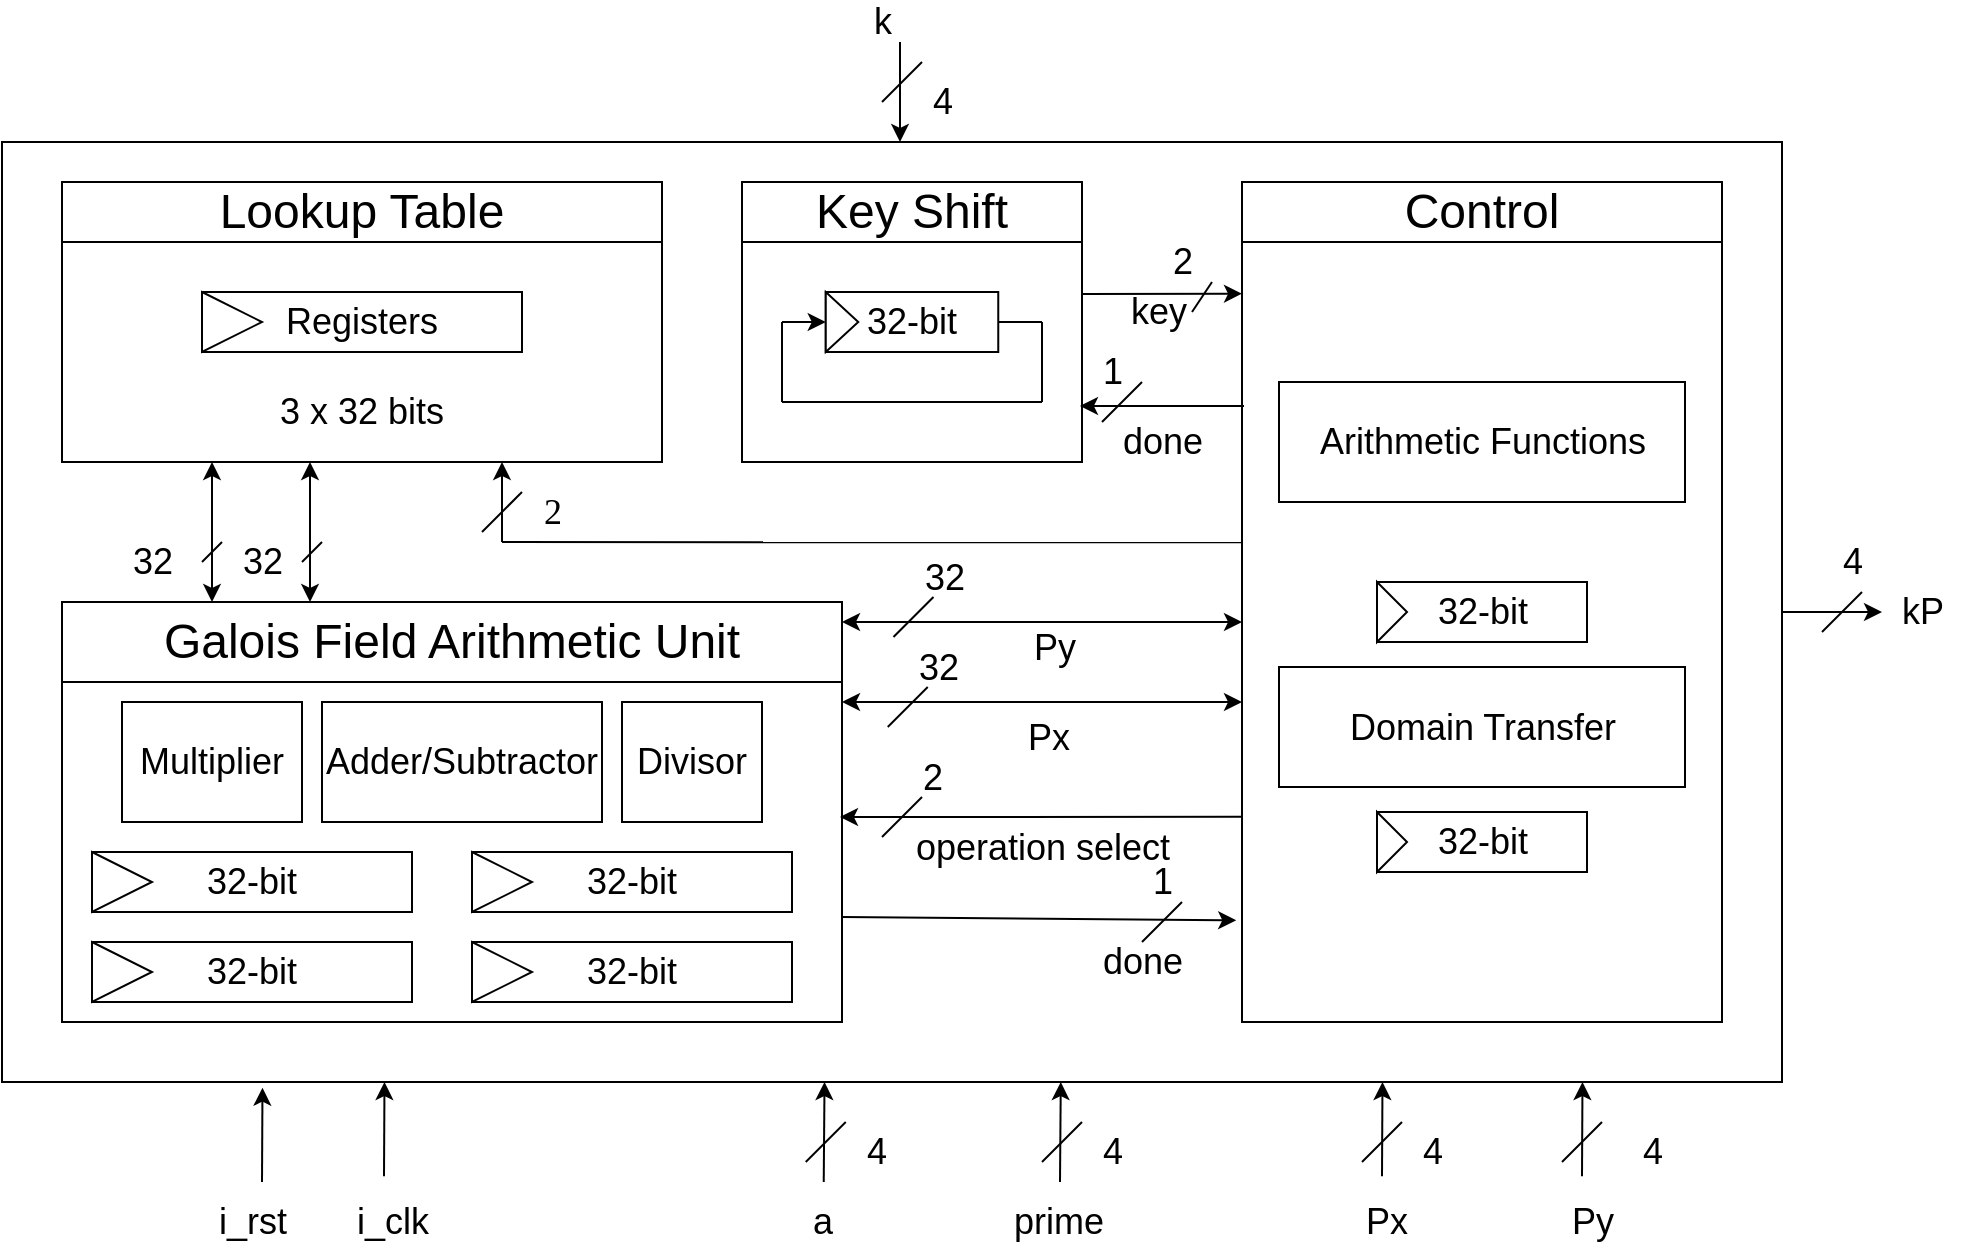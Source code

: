 <mxfile version="13.3.0" type="device"><diagram id="wRba0_zZsIvv3RhCw1UB" name="Page-1"><mxGraphModel dx="1346" dy="634" grid="1" gridSize="10" guides="1" tooltips="1" connect="1" arrows="1" fold="1" page="1" pageScale="1" pageWidth="2339" pageHeight="3300" math="0" shadow="0"><root><mxCell id="0"/><mxCell id="1" parent="0"/><mxCell id="ORMjDHlixsCwuyyK_Du8-16" value="&lt;br/&gt;&lt;br/&gt;&lt;br/&gt;&lt;br/&gt;&lt;br/&gt;&lt;br/&gt;&lt;br/&gt;&lt;br/&gt;&lt;div style=&quot;line-height: 90% ; margin-top: 12.0pt ; margin-bottom: 2.0pt ; margin-left: 0.1in ; text-indent: -0.1in ; text-align: left ; direction: ltr ; unicode-bidi: embed ; word-break: normal&quot;&gt;&lt;span style=&quot;font-size: 20.0pt&quot;&gt;&lt;span style=&quot;font-family: &amp;#34;calibri&amp;#34; ; font-size: 100%&quot;&gt;&amp;nbsp;&lt;/span&gt;&lt;/span&gt;&lt;/div&gt;&lt;br/&gt;&lt;br/&gt;" style="rounded=0;whiteSpace=wrap;html=1;" parent="1" vertex="1"><mxGeometry x="280" y="200" width="890" height="470" as="geometry"/></mxCell><mxCell id="e6HzPvVP7yEm83s1P_3E-2" value="" style="rounded=0;whiteSpace=wrap;html=1;" parent="1" vertex="1"><mxGeometry x="310" y="220" width="300" height="140" as="geometry"/></mxCell><mxCell id="e6HzPvVP7yEm83s1P_3E-4" value="&lt;font style=&quot;font-size: 24px&quot;&gt;Lookup Table&lt;/font&gt;" style="rounded=0;whiteSpace=wrap;html=1;fillColor=#FFFFFF;" parent="1" vertex="1"><mxGeometry x="310" y="220" width="300" height="30" as="geometry"/></mxCell><mxCell id="e6HzPvVP7yEm83s1P_3E-6" value="&lt;font style=&quot;font-size: 18px&quot;&gt;Registers&lt;/font&gt;" style="rounded=0;whiteSpace=wrap;html=1;" parent="1" vertex="1"><mxGeometry x="380" y="275" width="160" height="30" as="geometry"/></mxCell><mxCell id="e6HzPvVP7yEm83s1P_3E-5" value="" style="triangle;whiteSpace=wrap;html=1;" parent="1" vertex="1"><mxGeometry x="380" y="275" width="30" height="30" as="geometry"/></mxCell><mxCell id="e6HzPvVP7yEm83s1P_3E-8" value="&lt;font style=&quot;font-size: 18px&quot;&gt;3 x 32 bits&lt;/font&gt;" style="rounded=0;whiteSpace=wrap;html=1;strokeColor=none;" parent="1" vertex="1"><mxGeometry x="400" y="320" width="120" height="30" as="geometry"/></mxCell><mxCell id="e6HzPvVP7yEm83s1P_3E-9" value="" style="rounded=0;whiteSpace=wrap;html=1;strokeColor=#000000;" parent="1" vertex="1"><mxGeometry x="310" y="430" width="390" height="210" as="geometry"/></mxCell><mxCell id="e6HzPvVP7yEm83s1P_3E-10" value="&lt;font style=&quot;font-size: 24px&quot;&gt;Galois Field Arithmetic Unit&lt;/font&gt;" style="rounded=0;whiteSpace=wrap;html=1;strokeColor=#000000;fillColor=#FFFFFF;" parent="1" vertex="1"><mxGeometry x="310" y="430" width="390" height="40" as="geometry"/></mxCell><mxCell id="e6HzPvVP7yEm83s1P_3E-11" value="&lt;font style=&quot;font-size: 18px&quot;&gt;Adder/Subtractor&lt;/font&gt;" style="rounded=0;whiteSpace=wrap;html=1;strokeColor=#000000;" parent="1" vertex="1"><mxGeometry x="440" y="480" width="140" height="60" as="geometry"/></mxCell><mxCell id="e6HzPvVP7yEm83s1P_3E-12" value="&lt;font style=&quot;font-size: 18px&quot;&gt;Divisor&lt;/font&gt;" style="rounded=0;whiteSpace=wrap;html=1;strokeColor=#000000;" parent="1" vertex="1"><mxGeometry x="590" y="480" width="70" height="60" as="geometry"/></mxCell><mxCell id="e6HzPvVP7yEm83s1P_3E-13" value="&lt;font style=&quot;font-size: 18px&quot;&gt;Multiplier&lt;/font&gt;" style="rounded=0;whiteSpace=wrap;html=1;strokeColor=#000000;" parent="1" vertex="1"><mxGeometry x="340" y="480" width="90" height="60" as="geometry"/></mxCell><mxCell id="e6HzPvVP7yEm83s1P_3E-14" value="" style="rounded=0;whiteSpace=wrap;html=1;strokeColor=#000000;" parent="1" vertex="1"><mxGeometry x="900" y="220" width="240" height="420" as="geometry"/></mxCell><mxCell id="e6HzPvVP7yEm83s1P_3E-15" value="&lt;font style=&quot;font-size: 24px&quot;&gt;Control&lt;/font&gt;" style="rounded=0;whiteSpace=wrap;html=1;strokeColor=#000000;fillColor=#FFFFFF;" parent="1" vertex="1"><mxGeometry x="900" y="220" width="240" height="30" as="geometry"/></mxCell><mxCell id="e6HzPvVP7yEm83s1P_3E-16" value="&lt;font style=&quot;font-size: 18px&quot;&gt;Arithmetic Functions&lt;/font&gt;" style="rounded=0;whiteSpace=wrap;html=1;strokeColor=#000000;" parent="1" vertex="1"><mxGeometry x="918.5" y="320" width="203" height="60" as="geometry"/></mxCell><mxCell id="e6HzPvVP7yEm83s1P_3E-17" value="&lt;font style=&quot;font-size: 18px&quot;&gt;Domain Transfer&lt;/font&gt;" style="rounded=0;whiteSpace=wrap;html=1;strokeColor=#000000;" parent="1" vertex="1"><mxGeometry x="918.5" y="462.5" width="203" height="60" as="geometry"/></mxCell><mxCell id="e6HzPvVP7yEm83s1P_3E-18" value="" style="rounded=0;whiteSpace=wrap;html=1;strokeColor=#000000;" parent="1" vertex="1"><mxGeometry x="650" y="220" width="170" height="140" as="geometry"/></mxCell><mxCell id="e6HzPvVP7yEm83s1P_3E-19" value="&lt;font style=&quot;font-size: 24px&quot;&gt;Key Shift&lt;/font&gt;" style="rounded=0;whiteSpace=wrap;html=1;strokeColor=#000000;fillColor=#FFFFFF;" parent="1" vertex="1"><mxGeometry x="650" y="220" width="170" height="30" as="geometry"/></mxCell><mxCell id="e6HzPvVP7yEm83s1P_3E-20" value="&lt;font style=&quot;font-size: 18px&quot;&gt;32-bit&lt;/font&gt;" style="rounded=0;whiteSpace=wrap;html=1;" parent="1" vertex="1"><mxGeometry x="691.88" y="275" width="86.25" height="30" as="geometry"/></mxCell><mxCell id="e6HzPvVP7yEm83s1P_3E-21" value="" style="triangle;whiteSpace=wrap;html=1;" parent="1" vertex="1"><mxGeometry x="691.88" y="275" width="16.25" height="30" as="geometry"/></mxCell><mxCell id="e6HzPvVP7yEm83s1P_3E-22" value="" style="endArrow=none;html=1;exitX=1;exitY=0.5;exitDx=0;exitDy=0;" parent="1" source="e6HzPvVP7yEm83s1P_3E-20" edge="1"><mxGeometry width="50" height="50" relative="1" as="geometry"><mxPoint x="680" y="490" as="sourcePoint"/><mxPoint x="800" y="290" as="targetPoint"/></mxGeometry></mxCell><mxCell id="e6HzPvVP7yEm83s1P_3E-23" value="" style="endArrow=none;html=1;" parent="1" edge="1"><mxGeometry width="50" height="50" relative="1" as="geometry"><mxPoint x="800" y="290" as="sourcePoint"/><mxPoint x="800" y="330" as="targetPoint"/></mxGeometry></mxCell><mxCell id="e6HzPvVP7yEm83s1P_3E-24" value="" style="endArrow=none;html=1;" parent="1" edge="1"><mxGeometry width="50" height="50" relative="1" as="geometry"><mxPoint x="670" y="330" as="sourcePoint"/><mxPoint x="800" y="330" as="targetPoint"/></mxGeometry></mxCell><mxCell id="e6HzPvVP7yEm83s1P_3E-25" value="" style="endArrow=none;html=1;" parent="1" edge="1"><mxGeometry width="50" height="50" relative="1" as="geometry"><mxPoint x="670" y="290" as="sourcePoint"/><mxPoint x="670" y="330" as="targetPoint"/></mxGeometry></mxCell><mxCell id="e6HzPvVP7yEm83s1P_3E-26" value="" style="endArrow=classic;html=1;entryX=0;entryY=0.5;entryDx=0;entryDy=0;" parent="1" target="e6HzPvVP7yEm83s1P_3E-21" edge="1"><mxGeometry width="50" height="50" relative="1" as="geometry"><mxPoint x="670" y="290" as="sourcePoint"/><mxPoint x="730" y="440" as="targetPoint"/></mxGeometry></mxCell><mxCell id="e6HzPvVP7yEm83s1P_3E-31" value="" style="endArrow=none;html=1;" parent="1" edge="1"><mxGeometry width="50" height="50" relative="1" as="geometry"><mxPoint x="380" y="410" as="sourcePoint"/><mxPoint x="390" y="400" as="targetPoint"/></mxGeometry></mxCell><mxCell id="e6HzPvVP7yEm83s1P_3E-32" value="" style="endArrow=none;html=1;" parent="1" edge="1"><mxGeometry width="50" height="50" relative="1" as="geometry"><mxPoint x="430" y="410" as="sourcePoint"/><mxPoint x="440" y="400" as="targetPoint"/></mxGeometry></mxCell><mxCell id="e6HzPvVP7yEm83s1P_3E-33" value="&lt;font style=&quot;font-size: 18px&quot;&gt;32&lt;/font&gt;" style="text;html=1;align=center;verticalAlign=middle;resizable=0;points=[];autosize=1;" parent="1" vertex="1"><mxGeometry x="335" y="400" width="40" height="20" as="geometry"/></mxCell><mxCell id="e6HzPvVP7yEm83s1P_3E-34" value="&lt;font style=&quot;font-size: 18px&quot;&gt;32&lt;/font&gt;" style="text;html=1;align=center;verticalAlign=middle;resizable=0;points=[];autosize=1;" parent="1" vertex="1"><mxGeometry x="390" y="400" width="40" height="20" as="geometry"/></mxCell><mxCell id="e6HzPvVP7yEm83s1P_3E-35" value="" style="endArrow=classic;html=1;" parent="1" edge="1"><mxGeometry width="50" height="50" relative="1" as="geometry"><mxPoint x="530" y="400" as="sourcePoint"/><mxPoint x="530" y="360" as="targetPoint"/></mxGeometry></mxCell><mxCell id="e6HzPvVP7yEm83s1P_3E-36" value="" style="endArrow=classic;startArrow=classic;html=1;entryX=0.25;entryY=1;entryDx=0;entryDy=0;" parent="1" target="e6HzPvVP7yEm83s1P_3E-2" edge="1"><mxGeometry width="50" height="50" relative="1" as="geometry"><mxPoint x="385" y="430" as="sourcePoint"/><mxPoint x="730" y="440" as="targetPoint"/></mxGeometry></mxCell><mxCell id="e6HzPvVP7yEm83s1P_3E-37" value="" style="endArrow=classic;startArrow=classic;html=1;entryX=0.25;entryY=1;entryDx=0;entryDy=0;" parent="1" edge="1"><mxGeometry width="50" height="50" relative="1" as="geometry"><mxPoint x="434" y="430" as="sourcePoint"/><mxPoint x="434" y="360" as="targetPoint"/></mxGeometry></mxCell><mxCell id="e6HzPvVP7yEm83s1P_3E-43" value="" style="endArrow=none;html=1;" parent="1" edge="1"><mxGeometry width="50" height="50" relative="1" as="geometry"><mxPoint x="520" y="395" as="sourcePoint"/><mxPoint x="540" y="375" as="targetPoint"/></mxGeometry></mxCell><mxCell id="e6HzPvVP7yEm83s1P_3E-52" value="" style="endArrow=classic;html=1;exitX=0;exitY=0.714;exitDx=0;exitDy=0;exitPerimeter=0;" parent="1" edge="1"><mxGeometry width="50" height="50" relative="1" as="geometry"><mxPoint x="900" y="537.38" as="sourcePoint"/><mxPoint x="699" y="537.5" as="targetPoint"/></mxGeometry></mxCell><mxCell id="e6HzPvVP7yEm83s1P_3E-53" value="" style="endArrow=none;html=1;" parent="1" edge="1"><mxGeometry width="50" height="50" relative="1" as="geometry"><mxPoint x="720" y="547.5" as="sourcePoint"/><mxPoint x="740" y="527.5" as="targetPoint"/></mxGeometry></mxCell><mxCell id="e6HzPvVP7yEm83s1P_3E-54" value="&lt;font style=&quot;font-size: 18px&quot;&gt;2&lt;/font&gt;" style="text;html=1;align=center;verticalAlign=middle;resizable=0;points=[];autosize=1;" parent="1" vertex="1"><mxGeometry x="730" y="507.5" width="30" height="20" as="geometry"/></mxCell><mxCell id="e6HzPvVP7yEm83s1P_3E-59" value="" style="endArrow=classic;html=1;entryX=0;entryY=0.133;entryDx=0;entryDy=0;entryPerimeter=0;" parent="1" target="e6HzPvVP7yEm83s1P_3E-14" edge="1"><mxGeometry width="50" height="50" relative="1" as="geometry"><mxPoint x="820" y="276" as="sourcePoint"/><mxPoint x="850" y="276" as="targetPoint"/></mxGeometry></mxCell><mxCell id="e6HzPvVP7yEm83s1P_3E-60" value="" style="endArrow=none;html=1;" parent="1" edge="1"><mxGeometry width="50" height="50" relative="1" as="geometry"><mxPoint x="885" y="270" as="sourcePoint"/><mxPoint x="875" y="285" as="targetPoint"/></mxGeometry></mxCell><mxCell id="e6HzPvVP7yEm83s1P_3E-61" value="&lt;span style=&quot;font-size: 18px&quot;&gt;2&lt;/span&gt;" style="text;html=1;align=center;verticalAlign=middle;resizable=0;points=[];autosize=1;" parent="1" vertex="1"><mxGeometry x="855" y="250" width="30" height="20" as="geometry"/></mxCell><mxCell id="e6HzPvVP7yEm83s1P_3E-63" value="" style="endArrow=classic;html=1;" parent="1" edge="1"><mxGeometry width="50" height="50" relative="1" as="geometry"><mxPoint x="729" y="150" as="sourcePoint"/><mxPoint x="729" y="200" as="targetPoint"/></mxGeometry></mxCell><mxCell id="e6HzPvVP7yEm83s1P_3E-64" value="" style="endArrow=none;html=1;" parent="1" edge="1"><mxGeometry width="50" height="50" relative="1" as="geometry"><mxPoint x="720" y="180" as="sourcePoint"/><mxPoint x="740" y="160" as="targetPoint"/></mxGeometry></mxCell><mxCell id="e6HzPvVP7yEm83s1P_3E-65" value="&lt;font style=&quot;font-size: 18px&quot;&gt;4&lt;/font&gt;" style="text;html=1;align=center;verticalAlign=middle;resizable=0;points=[];autosize=1;" parent="1" vertex="1"><mxGeometry x="735" y="170" width="30" height="20" as="geometry"/></mxCell><mxCell id="e6HzPvVP7yEm83s1P_3E-66" value="&lt;font style=&quot;font-size: 18px&quot;&gt;k&lt;/font&gt;" style="text;html=1;align=center;verticalAlign=middle;resizable=0;points=[];autosize=1;" parent="1" vertex="1"><mxGeometry x="710" y="130" width="20" height="20" as="geometry"/></mxCell><mxCell id="e6HzPvVP7yEm83s1P_3E-67" value="" style="endArrow=classic;html=1;entryX=0.552;entryY=1.006;entryDx=0;entryDy=0;entryPerimeter=0;" parent="1" edge="1"><mxGeometry width="50" height="50" relative="1" as="geometry"><mxPoint x="410" y="720" as="sourcePoint"/><mxPoint x="410.24" y="672.82" as="targetPoint"/></mxGeometry></mxCell><mxCell id="e6HzPvVP7yEm83s1P_3E-69" value="" style="endArrow=classic;html=1;entryX=0.552;entryY=1.006;entryDx=0;entryDy=0;entryPerimeter=0;" parent="1" edge="1"><mxGeometry width="50" height="50" relative="1" as="geometry"><mxPoint x="471" y="717.18" as="sourcePoint"/><mxPoint x="471.24" y="670.0" as="targetPoint"/></mxGeometry></mxCell><mxCell id="e6HzPvVP7yEm83s1P_3E-70" value="" style="endArrow=classic;html=1;entryX=0.552;entryY=1.006;entryDx=0;entryDy=0;entryPerimeter=0;" parent="1" edge="1"><mxGeometry width="50" height="50" relative="1" as="geometry"><mxPoint x="970" y="717.18" as="sourcePoint"/><mxPoint x="970.24" y="670.0" as="targetPoint"/></mxGeometry></mxCell><mxCell id="e6HzPvVP7yEm83s1P_3E-71" value="" style="endArrow=classic;html=1;entryX=0.552;entryY=1.006;entryDx=0;entryDy=0;entryPerimeter=0;" parent="1" edge="1"><mxGeometry width="50" height="50" relative="1" as="geometry"><mxPoint x="1070" y="717.18" as="sourcePoint"/><mxPoint x="1070.24" y="670.0" as="targetPoint"/></mxGeometry></mxCell><mxCell id="e6HzPvVP7yEm83s1P_3E-72" value="&lt;font style=&quot;font-size: 18px&quot;&gt;i_rst&lt;/font&gt;" style="text;html=1;align=center;verticalAlign=middle;resizable=0;points=[];autosize=1;" parent="1" vertex="1"><mxGeometry x="380" y="730" width="50" height="20" as="geometry"/></mxCell><mxCell id="e6HzPvVP7yEm83s1P_3E-73" value="&lt;font style=&quot;font-size: 18px&quot;&gt;i_clk&lt;/font&gt;" style="text;html=1;align=center;verticalAlign=middle;resizable=0;points=[];autosize=1;" parent="1" vertex="1"><mxGeometry x="450" y="730" width="50" height="20" as="geometry"/></mxCell><mxCell id="e6HzPvVP7yEm83s1P_3E-75" value="&lt;font style=&quot;font-size: 18px&quot;&gt;Px&lt;/font&gt;" style="text;html=1;align=center;verticalAlign=middle;resizable=0;points=[];autosize=1;" parent="1" vertex="1"><mxGeometry x="952" y="730" width="40" height="20" as="geometry"/></mxCell><mxCell id="e6HzPvVP7yEm83s1P_3E-76" value="&lt;font style=&quot;font-size: 18px&quot;&gt;Py&lt;/font&gt;" style="text;html=1;align=center;verticalAlign=middle;resizable=0;points=[];autosize=1;" parent="1" vertex="1"><mxGeometry x="1055" y="730" width="40" height="20" as="geometry"/></mxCell><mxCell id="e6HzPvVP7yEm83s1P_3E-77" value="" style="endArrow=none;html=1;" parent="1" edge="1"><mxGeometry width="50" height="50" relative="1" as="geometry"><mxPoint x="960" y="710" as="sourcePoint"/><mxPoint x="980" y="690" as="targetPoint"/></mxGeometry></mxCell><mxCell id="e6HzPvVP7yEm83s1P_3E-78" value="&lt;span style=&quot;font-size: 18px&quot;&gt;4&lt;/span&gt;" style="text;html=1;align=center;verticalAlign=middle;resizable=0;points=[];autosize=1;" parent="1" vertex="1"><mxGeometry x="980" y="695" width="30" height="20" as="geometry"/></mxCell><mxCell id="e6HzPvVP7yEm83s1P_3E-79" value="&lt;font style=&quot;font-size: 18px&quot;&gt;4&lt;/font&gt;" style="text;html=1;align=center;verticalAlign=middle;resizable=0;points=[];autosize=1;" parent="1" vertex="1"><mxGeometry x="1090" y="695" width="30" height="20" as="geometry"/></mxCell><mxCell id="e6HzPvVP7yEm83s1P_3E-82" value="" style="endArrow=none;html=1;" parent="1" edge="1"><mxGeometry width="50" height="50" relative="1" as="geometry"><mxPoint x="1060" y="710" as="sourcePoint"/><mxPoint x="1080" y="690" as="targetPoint"/></mxGeometry></mxCell><mxCell id="ORMjDHlixsCwuyyK_Du8-1" value="" style="endArrow=classic;html=1;entryX=0.597;entryY=1;entryDx=0;entryDy=0;entryPerimeter=0;" parent="1" edge="1"><mxGeometry width="50" height="50" relative="1" as="geometry"><mxPoint x="809" y="720" as="sourcePoint"/><mxPoint x="809.39" y="670" as="targetPoint"/></mxGeometry></mxCell><mxCell id="ORMjDHlixsCwuyyK_Du8-2" value="" style="endArrow=none;html=1;" parent="1" edge="1"><mxGeometry width="50" height="50" relative="1" as="geometry"><mxPoint x="800" y="710" as="sourcePoint"/><mxPoint x="820" y="690" as="targetPoint"/></mxGeometry></mxCell><mxCell id="ORMjDHlixsCwuyyK_Du8-4" value="&lt;font style=&quot;font-size: 18px&quot;&gt;4&lt;/font&gt;" style="text;html=1;align=center;verticalAlign=middle;resizable=0;points=[];autosize=1;" parent="1" vertex="1"><mxGeometry x="820" y="695" width="30" height="20" as="geometry"/></mxCell><mxCell id="ORMjDHlixsCwuyyK_Du8-5" value="&lt;font style=&quot;font-size: 18px&quot;&gt;prime&lt;/font&gt;" style="text;html=1;align=center;verticalAlign=middle;resizable=0;points=[];autosize=1;" parent="1" vertex="1"><mxGeometry x="778.13" y="730" width="60" height="20" as="geometry"/></mxCell><mxCell id="ORMjDHlixsCwuyyK_Du8-6" value="&lt;font style=&quot;font-size: 18px&quot;&gt;32-bit&lt;/font&gt;" style="rounded=0;whiteSpace=wrap;html=1;" parent="1" vertex="1"><mxGeometry x="325" y="555" width="160" height="30" as="geometry"/></mxCell><mxCell id="ORMjDHlixsCwuyyK_Du8-7" value="" style="triangle;whiteSpace=wrap;html=1;" parent="1" vertex="1"><mxGeometry x="325" y="555" width="30" height="30" as="geometry"/></mxCell><mxCell id="ORMjDHlixsCwuyyK_Du8-8" value="&lt;font style=&quot;font-size: 18px&quot;&gt;32-bit&lt;/font&gt;" style="rounded=0;whiteSpace=wrap;html=1;" parent="1" vertex="1"><mxGeometry x="515" y="555" width="160" height="30" as="geometry"/></mxCell><mxCell id="ORMjDHlixsCwuyyK_Du8-9" value="" style="triangle;whiteSpace=wrap;html=1;" parent="1" vertex="1"><mxGeometry x="515" y="555" width="30" height="30" as="geometry"/></mxCell><mxCell id="ORMjDHlixsCwuyyK_Du8-19" value="&lt;font face=&quot;times, serif&quot;&gt;&lt;span style=&quot;font-size: 18px&quot;&gt;2&lt;/span&gt;&lt;/font&gt;" style="text;html=1;align=center;verticalAlign=middle;resizable=0;points=[];autosize=1;" parent="1" vertex="1"><mxGeometry x="545" y="375" width="20" height="20" as="geometry"/></mxCell><mxCell id="ORMjDHlixsCwuyyK_Du8-20" value="" style="endArrow=classic;html=1;exitX=1;exitY=0.75;exitDx=0;exitDy=0;entryX=-0.012;entryY=0.879;entryDx=0;entryDy=0;entryPerimeter=0;" parent="1" source="e6HzPvVP7yEm83s1P_3E-9" target="e6HzPvVP7yEm83s1P_3E-14" edge="1"><mxGeometry width="50" height="50" relative="1" as="geometry"><mxPoint x="690" y="420" as="sourcePoint"/><mxPoint x="740" y="370" as="targetPoint"/></mxGeometry></mxCell><mxCell id="ORMjDHlixsCwuyyK_Du8-21" value="" style="endArrow=none;html=1;" parent="1" edge="1"><mxGeometry width="50" height="50" relative="1" as="geometry"><mxPoint x="850" y="600" as="sourcePoint"/><mxPoint x="870" y="580" as="targetPoint"/></mxGeometry></mxCell><mxCell id="ORMjDHlixsCwuyyK_Du8-22" value="&lt;font style=&quot;font-size: 18px&quot;&gt;done&lt;/font&gt;" style="text;html=1;align=center;verticalAlign=middle;resizable=0;points=[];autosize=1;" parent="1" vertex="1"><mxGeometry x="820" y="600" width="60" height="20" as="geometry"/></mxCell><mxCell id="ORMjDHlixsCwuyyK_Du8-28" value="" style="endArrow=none;html=1;entryX=0;entryY=0.429;entryDx=0;entryDy=0;entryPerimeter=0;" parent="1" target="e6HzPvVP7yEm83s1P_3E-14" edge="1"><mxGeometry width="50" height="50" relative="1" as="geometry"><mxPoint x="530" y="400" as="sourcePoint"/><mxPoint x="740" y="490" as="targetPoint"/></mxGeometry></mxCell><mxCell id="ORMjDHlixsCwuyyK_Du8-30" value="" style="endArrow=classic;html=1;entryX=0.994;entryY=0.8;entryDx=0;entryDy=0;entryPerimeter=0;" parent="1" target="e6HzPvVP7yEm83s1P_3E-18" edge="1"><mxGeometry width="50" height="50" relative="1" as="geometry"><mxPoint x="901" y="332" as="sourcePoint"/><mxPoint x="760" y="430" as="targetPoint"/></mxGeometry></mxCell><mxCell id="ORMjDHlixsCwuyyK_Du8-31" value="&lt;font style=&quot;font-size: 18px&quot;&gt;done&lt;/font&gt;" style="text;html=1;align=center;verticalAlign=middle;resizable=0;points=[];autosize=1;" parent="1" vertex="1"><mxGeometry x="830" y="340" width="60" height="20" as="geometry"/></mxCell><mxCell id="ORMjDHlixsCwuyyK_Du8-32" value="&lt;font style=&quot;font-size: 18px&quot;&gt;1&lt;/font&gt;" style="text;html=1;align=center;verticalAlign=middle;resizable=0;points=[];autosize=1;" parent="1" vertex="1"><mxGeometry x="820" y="305" width="30" height="20" as="geometry"/></mxCell><mxCell id="ORMjDHlixsCwuyyK_Du8-33" value="&lt;font style=&quot;font-size: 18px&quot;&gt;1&lt;/font&gt;" style="text;html=1;align=center;verticalAlign=middle;resizable=0;points=[];autosize=1;" parent="1" vertex="1"><mxGeometry x="845" y="560" width="30" height="20" as="geometry"/></mxCell><mxCell id="ORMjDHlixsCwuyyK_Du8-34" value="" style="endArrow=none;html=1;" parent="1" edge="1"><mxGeometry width="50" height="50" relative="1" as="geometry"><mxPoint x="830" y="340" as="sourcePoint"/><mxPoint x="850" y="320" as="targetPoint"/></mxGeometry></mxCell><mxCell id="ORMjDHlixsCwuyyK_Du8-35" value="&lt;font style=&quot;font-size: 18px&quot;&gt;operation select&lt;/font&gt;" style="text;html=1;align=center;verticalAlign=middle;resizable=0;points=[];autosize=1;" parent="1" vertex="1"><mxGeometry x="730" y="542.5" width="140" height="20" as="geometry"/></mxCell><mxCell id="ORMjDHlixsCwuyyK_Du8-36" value="&lt;font style=&quot;font-size: 18px&quot;&gt;key&lt;/font&gt;" style="text;html=1;align=center;verticalAlign=middle;resizable=0;points=[];autosize=1;" parent="1" vertex="1"><mxGeometry x="838.13" y="275" width="40" height="20" as="geometry"/></mxCell><mxCell id="fe8Omv-5CDV_3YMNOlNN-1" value="" style="endArrow=classic;html=1;entryX=0.597;entryY=1;entryDx=0;entryDy=0;entryPerimeter=0;" parent="1" edge="1"><mxGeometry width="50" height="50" relative="1" as="geometry"><mxPoint x="690.87" y="720" as="sourcePoint"/><mxPoint x="691.26" y="670" as="targetPoint"/></mxGeometry></mxCell><mxCell id="fe8Omv-5CDV_3YMNOlNN-2" value="" style="endArrow=none;html=1;" parent="1" edge="1"><mxGeometry width="50" height="50" relative="1" as="geometry"><mxPoint x="681.87" y="710" as="sourcePoint"/><mxPoint x="701.87" y="690" as="targetPoint"/></mxGeometry></mxCell><mxCell id="fe8Omv-5CDV_3YMNOlNN-3" value="&lt;font style=&quot;font-size: 18px&quot;&gt;4&lt;/font&gt;" style="text;html=1;align=center;verticalAlign=middle;resizable=0;points=[];autosize=1;" parent="1" vertex="1"><mxGeometry x="701.87" y="695" width="30" height="20" as="geometry"/></mxCell><mxCell id="fe8Omv-5CDV_3YMNOlNN-4" value="&lt;font style=&quot;font-size: 18px&quot;&gt;a&lt;/font&gt;" style="text;html=1;align=center;verticalAlign=middle;resizable=0;points=[];autosize=1;" parent="1" vertex="1"><mxGeometry x="675" y="730" width="30" height="20" as="geometry"/></mxCell><mxCell id="fe8Omv-5CDV_3YMNOlNN-5" value="" style="endArrow=classic;html=1;exitX=1;exitY=0.5;exitDx=0;exitDy=0;" parent="1" source="ORMjDHlixsCwuyyK_Du8-16" edge="1"><mxGeometry width="50" height="50" relative="1" as="geometry"><mxPoint x="840" y="510" as="sourcePoint"/><mxPoint x="1220" y="435" as="targetPoint"/></mxGeometry></mxCell><mxCell id="fe8Omv-5CDV_3YMNOlNN-6" value="" style="endArrow=none;html=1;" parent="1" edge="1"><mxGeometry width="50" height="50" relative="1" as="geometry"><mxPoint x="1190" y="445" as="sourcePoint"/><mxPoint x="1210" y="425" as="targetPoint"/></mxGeometry></mxCell><mxCell id="fe8Omv-5CDV_3YMNOlNN-7" value="&lt;font style=&quot;font-size: 18px&quot;&gt;4&lt;/font&gt;" style="text;html=1;align=center;verticalAlign=middle;resizable=0;points=[];autosize=1;" parent="1" vertex="1"><mxGeometry x="1190" y="400" width="30" height="20" as="geometry"/></mxCell><mxCell id="fe8Omv-5CDV_3YMNOlNN-8" value="&lt;font style=&quot;font-size: 18px&quot;&gt;kP&lt;/font&gt;" style="text;html=1;align=center;verticalAlign=middle;resizable=0;points=[];autosize=1;" parent="1" vertex="1"><mxGeometry x="1220" y="425" width="40" height="20" as="geometry"/></mxCell><mxCell id="fe8Omv-5CDV_3YMNOlNN-11" value="" style="endArrow=none;html=1;" parent="1" edge="1"><mxGeometry width="50" height="50" relative="1" as="geometry"><mxPoint x="722.87" y="492.5" as="sourcePoint"/><mxPoint x="742.87" y="472.5" as="targetPoint"/></mxGeometry></mxCell><mxCell id="fe8Omv-5CDV_3YMNOlNN-12" value="&lt;font style=&quot;font-size: 18px&quot;&gt;32&lt;/font&gt;" style="text;html=1;align=center;verticalAlign=middle;resizable=0;points=[];autosize=1;" parent="1" vertex="1"><mxGeometry x="727.87" y="452.5" width="40" height="20" as="geometry"/></mxCell><mxCell id="fe8Omv-5CDV_3YMNOlNN-13" value="&lt;font style=&quot;font-size: 18px&quot;&gt;Px&lt;/font&gt;" style="text;html=1;align=center;verticalAlign=middle;resizable=0;points=[];autosize=1;" parent="1" vertex="1"><mxGeometry x="782.87" y="487.5" width="40" height="20" as="geometry"/></mxCell><mxCell id="fe8Omv-5CDV_3YMNOlNN-15" value="" style="endArrow=none;html=1;" parent="1" edge="1"><mxGeometry width="50" height="50" relative="1" as="geometry"><mxPoint x="725.74" y="447.5" as="sourcePoint"/><mxPoint x="745.74" y="427.5" as="targetPoint"/></mxGeometry></mxCell><mxCell id="fe8Omv-5CDV_3YMNOlNN-16" value="&lt;font style=&quot;font-size: 18px&quot;&gt;32&lt;/font&gt;" style="text;html=1;align=center;verticalAlign=middle;resizable=0;points=[];autosize=1;" parent="1" vertex="1"><mxGeometry x="730.74" y="407.5" width="40" height="20" as="geometry"/></mxCell><mxCell id="fe8Omv-5CDV_3YMNOlNN-17" value="&lt;font style=&quot;font-size: 18px&quot;&gt;Py&lt;/font&gt;" style="text;html=1;align=center;verticalAlign=middle;resizable=0;points=[];autosize=1;" parent="1" vertex="1"><mxGeometry x="785.74" y="442.5" width="40" height="20" as="geometry"/></mxCell><mxCell id="fe8Omv-5CDV_3YMNOlNN-18" value="" style="endArrow=classic;startArrow=classic;html=1;exitX=1;exitY=0.25;exitDx=0;exitDy=0;" parent="1" source="e6HzPvVP7yEm83s1P_3E-10" edge="1"><mxGeometry width="50" height="50" relative="1" as="geometry"><mxPoint x="740" y="430" as="sourcePoint"/><mxPoint x="900" y="440" as="targetPoint"/></mxGeometry></mxCell><mxCell id="fe8Omv-5CDV_3YMNOlNN-19" value="" style="endArrow=classic;startArrow=classic;html=1;exitX=1;exitY=0.25;exitDx=0;exitDy=0;" parent="1" edge="1"><mxGeometry width="50" height="50" relative="1" as="geometry"><mxPoint x="700" y="480" as="sourcePoint"/><mxPoint x="900" y="480" as="targetPoint"/></mxGeometry></mxCell><mxCell id="fe8Omv-5CDV_3YMNOlNN-20" value="&lt;font style=&quot;font-size: 18px&quot;&gt;32-bit&lt;/font&gt;" style="rounded=0;whiteSpace=wrap;html=1;" parent="1" vertex="1"><mxGeometry x="967.5" y="535" width="105" height="30" as="geometry"/></mxCell><mxCell id="fe8Omv-5CDV_3YMNOlNN-21" value="" style="triangle;whiteSpace=wrap;html=1;" parent="1" vertex="1"><mxGeometry x="967.5" y="535" width="15" height="30" as="geometry"/></mxCell><mxCell id="fe8Omv-5CDV_3YMNOlNN-25" value="&lt;font style=&quot;font-size: 18px&quot;&gt;32-bit&lt;/font&gt;" style="rounded=0;whiteSpace=wrap;html=1;" parent="1" vertex="1"><mxGeometry x="967.5" y="420" width="105" height="30" as="geometry"/></mxCell><mxCell id="fe8Omv-5CDV_3YMNOlNN-26" value="" style="triangle;whiteSpace=wrap;html=1;" parent="1" vertex="1"><mxGeometry x="967.5" y="420" width="15" height="30" as="geometry"/></mxCell><mxCell id="fe8Omv-5CDV_3YMNOlNN-28" value="&lt;font style=&quot;font-size: 18px&quot;&gt;32-bit&lt;/font&gt;" style="rounded=0;whiteSpace=wrap;html=1;" parent="1" vertex="1"><mxGeometry x="325" y="600" width="160" height="30" as="geometry"/></mxCell><mxCell id="fe8Omv-5CDV_3YMNOlNN-29" value="" style="triangle;whiteSpace=wrap;html=1;" parent="1" vertex="1"><mxGeometry x="325" y="600" width="30" height="30" as="geometry"/></mxCell><mxCell id="fe8Omv-5CDV_3YMNOlNN-30" value="&lt;font style=&quot;font-size: 18px&quot;&gt;32-bit&lt;/font&gt;" style="rounded=0;whiteSpace=wrap;html=1;" parent="1" vertex="1"><mxGeometry x="515" y="600" width="160" height="30" as="geometry"/></mxCell><mxCell id="fe8Omv-5CDV_3YMNOlNN-31" value="" style="triangle;whiteSpace=wrap;html=1;" parent="1" vertex="1"><mxGeometry x="515" y="600" width="30" height="30" as="geometry"/></mxCell></root></mxGraphModel></diagram></mxfile>